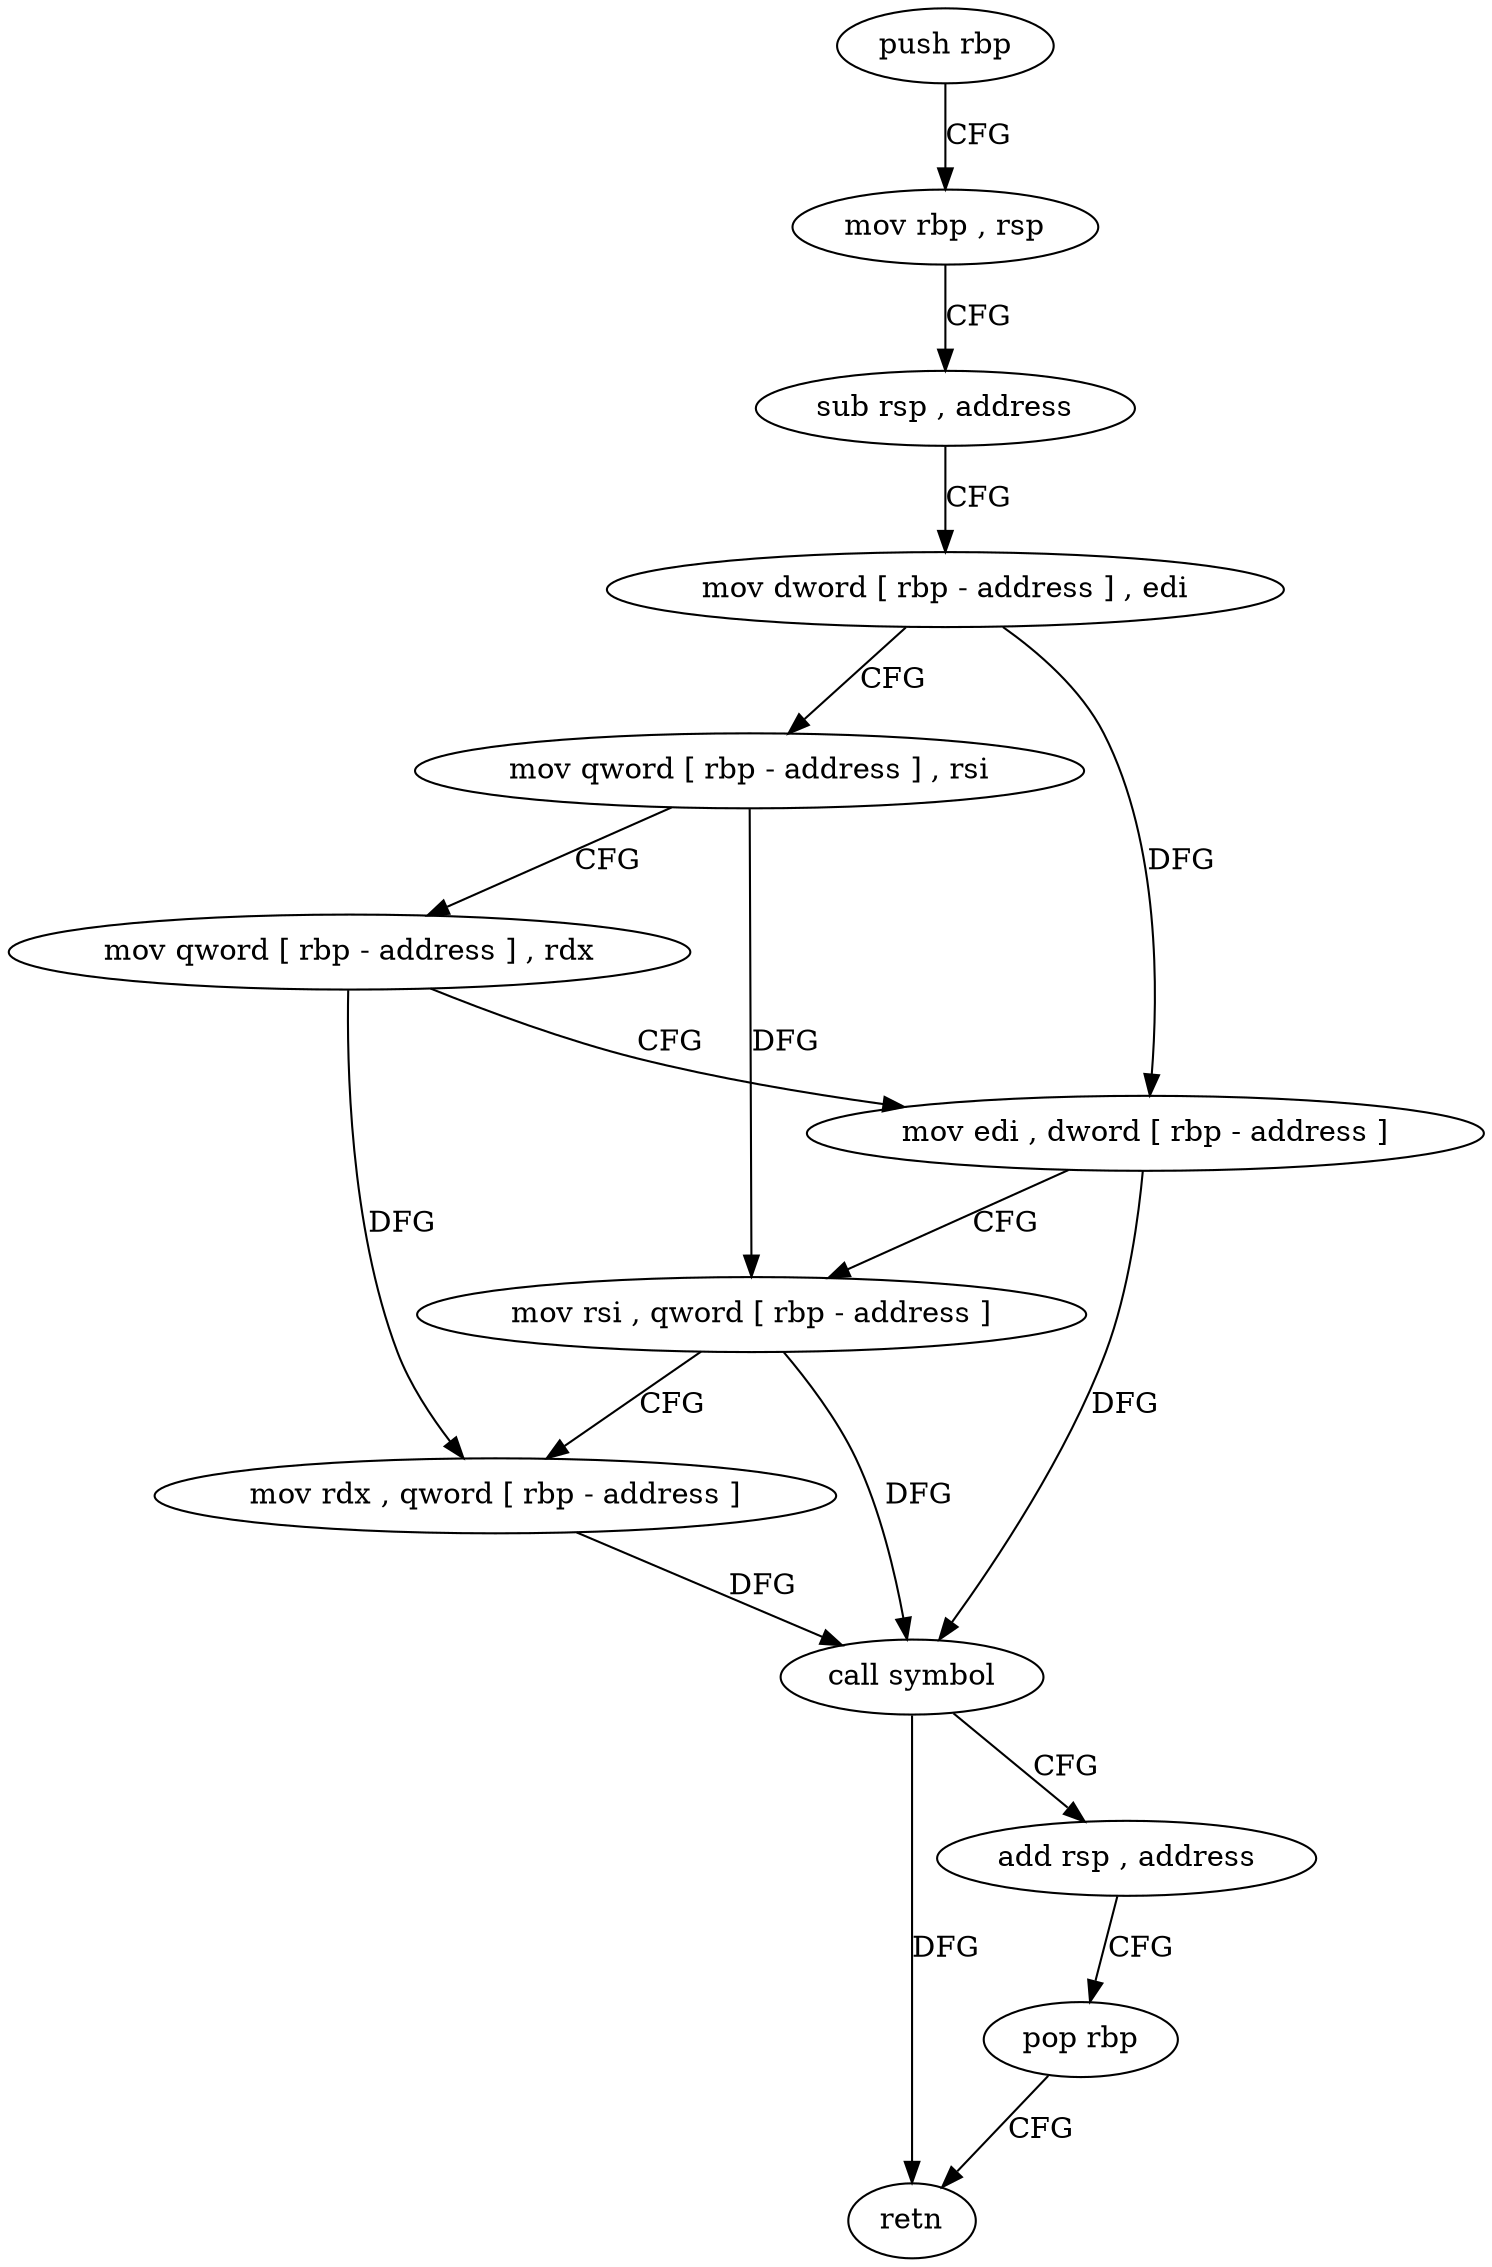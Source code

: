 digraph "func" {
"4261680" [label = "push rbp" ]
"4261681" [label = "mov rbp , rsp" ]
"4261684" [label = "sub rsp , address" ]
"4261688" [label = "mov dword [ rbp - address ] , edi" ]
"4261691" [label = "mov qword [ rbp - address ] , rsi" ]
"4261695" [label = "mov qword [ rbp - address ] , rdx" ]
"4261699" [label = "mov edi , dword [ rbp - address ]" ]
"4261702" [label = "mov rsi , qword [ rbp - address ]" ]
"4261706" [label = "mov rdx , qword [ rbp - address ]" ]
"4261710" [label = "call symbol" ]
"4261715" [label = "add rsp , address" ]
"4261719" [label = "pop rbp" ]
"4261720" [label = "retn" ]
"4261680" -> "4261681" [ label = "CFG" ]
"4261681" -> "4261684" [ label = "CFG" ]
"4261684" -> "4261688" [ label = "CFG" ]
"4261688" -> "4261691" [ label = "CFG" ]
"4261688" -> "4261699" [ label = "DFG" ]
"4261691" -> "4261695" [ label = "CFG" ]
"4261691" -> "4261702" [ label = "DFG" ]
"4261695" -> "4261699" [ label = "CFG" ]
"4261695" -> "4261706" [ label = "DFG" ]
"4261699" -> "4261702" [ label = "CFG" ]
"4261699" -> "4261710" [ label = "DFG" ]
"4261702" -> "4261706" [ label = "CFG" ]
"4261702" -> "4261710" [ label = "DFG" ]
"4261706" -> "4261710" [ label = "DFG" ]
"4261710" -> "4261715" [ label = "CFG" ]
"4261710" -> "4261720" [ label = "DFG" ]
"4261715" -> "4261719" [ label = "CFG" ]
"4261719" -> "4261720" [ label = "CFG" ]
}
